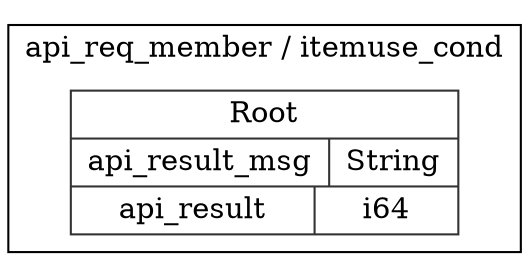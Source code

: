 digraph {
  rankdir=LR;
  subgraph cluster_0 {
    label="api_req_member / itemuse_cond";
    node [style="filled", color=white, style="solid", color=gray20];
    api_req_member__itemuse_cond__Root [label="<Root> Root  | { api_result_msg | <api_result_msg> String } | { api_result | <api_result> i64 }", shape=record];
  }
}
